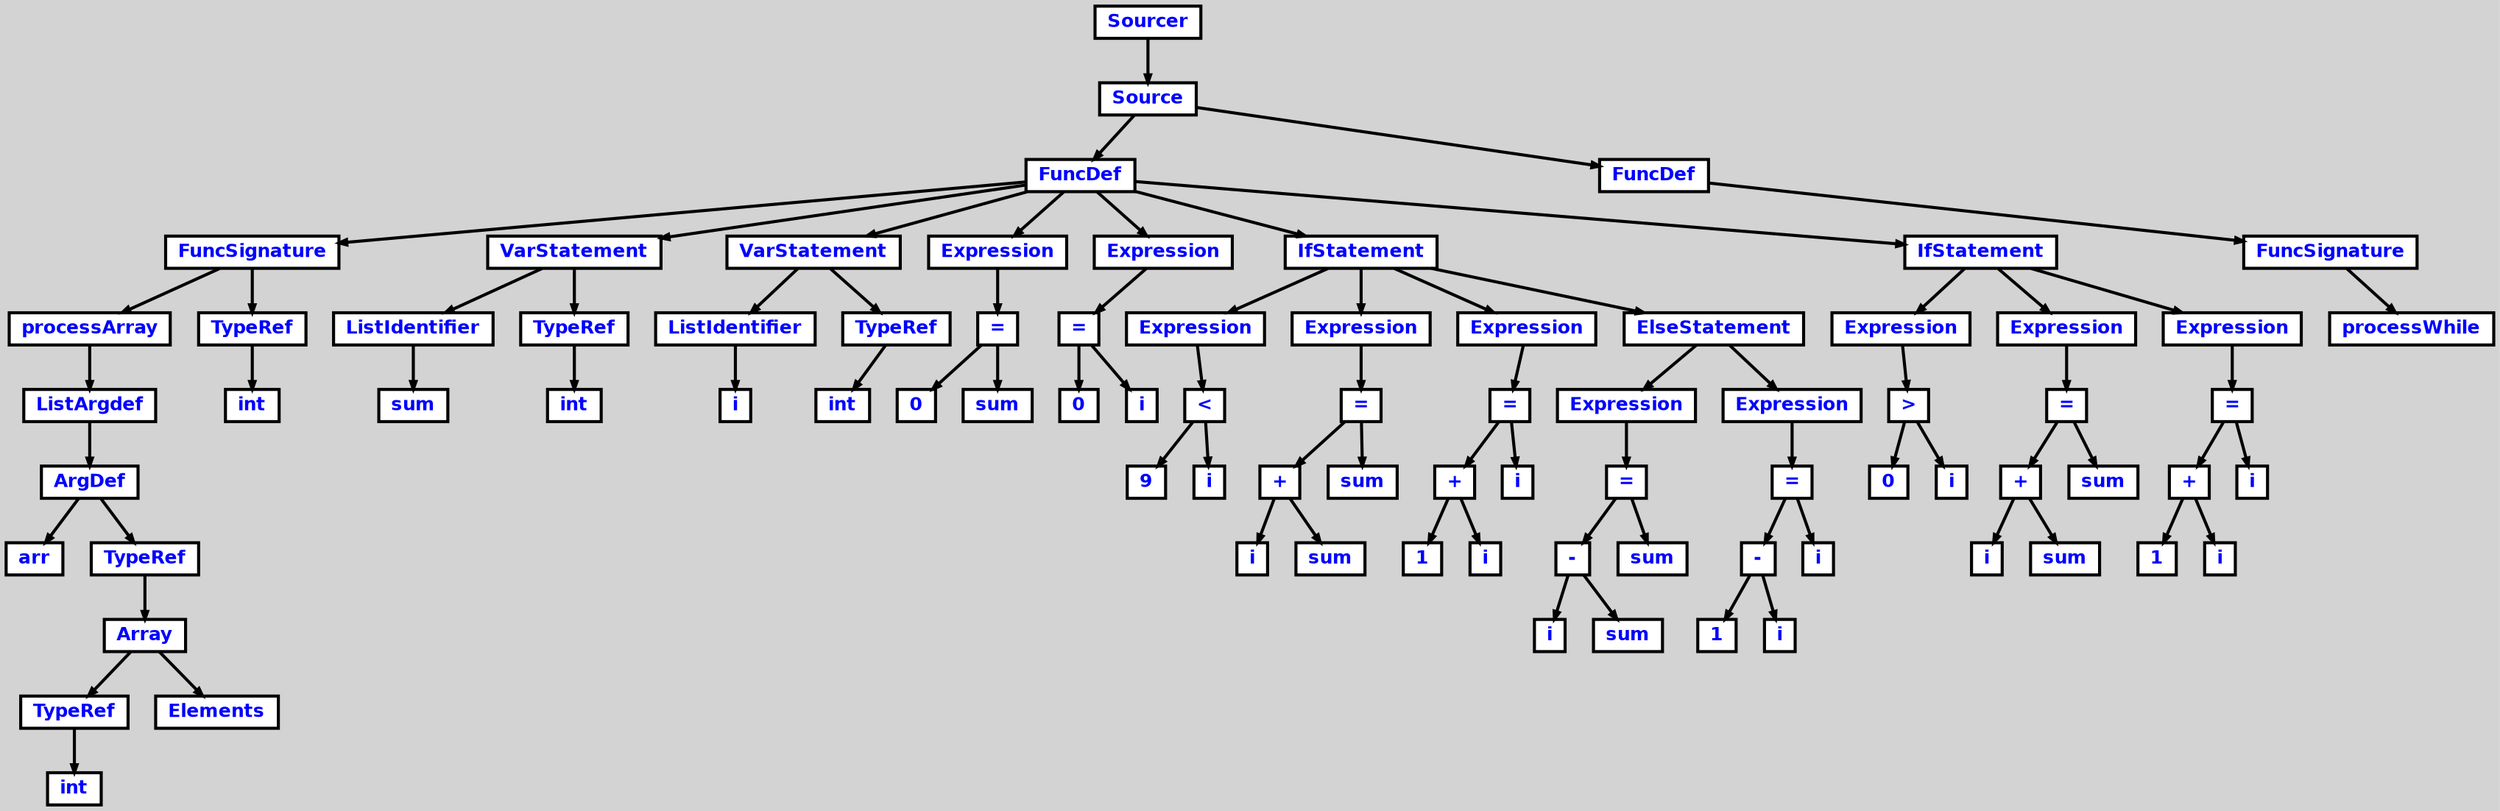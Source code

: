 digraph {

	ordering=out;
	ranksep=.4;
	bgcolor="lightgrey";  node [shape=box, fixedsize=false, fontsize=12, fontname="Helvetica-bold", fontcolor="blue"
	width=.25, height=.25, color="black", fillcolor="white", style="filled, solid, bold"];

	edge [arrowsize=.5, color="black", style="bold"]

	n000001C7570E99B0[label="Sourcer"]
	n000001C7570E9878[label="Source"]
	n000001C7570E6068[label="FuncDef"]
	n000001C7570DC5A0[label="FuncSignature"]
	n000001C7570DC6D8[label="processArray"]
	n000001C7570DC1F8[label="ListArgdef"]
	n000001C7570DBF88[label="ArgDef"]
	n000001C7570DBAA8[label="arr"]
	n000001C7570DBE50[label="TypeRef"]
	n000001C7570DBBE0[label="Array"]
	n000001C7570DB838[label="TypeRef"]
	n000001C7570DB970[label="int"]
	n000001C7570DBD18[label="Elements"]
	n000001C7570DC468[label="TypeRef"]
	n000001C7570DC0C0[label="int"]
	n000001C7570DCCF0[label="VarStatement"]
	n000001C7570DC948[label="ListIdentifier"]
	n000001C7570DC810[label="sum"]
	n000001C7570DCE28[label="TypeRef"]
	n000001C7570DCBB8[label="int"]
	n000001C7570DD308[label="VarStatement"]
	n000001C7570DCF60[label="ListIdentifier"]
	n000001C7570DCA80[label="i"]
	n000001C7570DD440[label="TypeRef"]
	n000001C7570DD1D0[label="int"]
	n000001C7570DDE00[label="Expression"]
	n000001C7570DE2E0[label="="]
	n000001C7570DDF38[label="0"]
	n000001C7570DD6B0[label="sum"]
	n000001C7570DEB68[label="Expression"]
	n000001C7570DF048[label="="]
	n000001C7570DECA0[label="0"]
	n000001C7570DE418[label="i"]
	n000001C7570E4F58[label="IfStatement"]
	n000001C7570E57E0[label="Expression"]
	n000001C7570DFA08[label="<"]
	n000001C7570DFC78[label="9"]
	n000001C7570DF180[label="i"]
	n000001C7570E0C50[label="Expression"]
	n000001C7570E1268[label="="]
	n000001C7570E1130[label="+"]
	n000001C7570E13A0[label="i"]
	n000001C7570E0EC0[label="sum"]
	n000001C7570E0020[label="sum"]
	n000001C7570E2240[label="Expression"]
	n000001C7570E2858[label="="]
	n000001C7570E2720[label="+"]
	n000001C7570E2990[label="1"]
	n000001C7570E24B0[label="i"]
	n000001C7570E1610[label="i"]
	n000001C7570E4CE8[label="ElseStatement"]
	n000001C7570E3830[label="Expression"]
	n000001C7570E3E48[label="="]
	n000001C7570E3D10[label="-"]
	n000001C7570E3F80[label="i"]
	n000001C7570E3AA0[label="sum"]
	n000001C7570E2C00[label="sum"]
	n000001C7570E4E20[label="Expression"]
	n000001C7570E5438[label="="]
	n000001C7570E5300[label="-"]
	n000001C7570E5570[label="1"]
	n000001C7570E5090[label="i"]
	n000001C7570E41F0[label="i"]
	n000001C7570E89D8[label="IfStatement"]
	n000001C7570E8C48[label="Expression"]
	n000001C7570E62D8[label=">"]
	n000001C7570E6548[label="0"]
	n000001C7570E5A50[label="i"]
	n000001C7570E7520[label="Expression"]
	n000001C7570E7B38[label="="]
	n000001C7570E7A00[label="+"]
	n000001C7570E7C70[label="i"]
	n000001C7570E7790[label="sum"]
	n000001C7570E68F0[label="sum"]
	n000001C7570E8B10[label="Expression"]
	n000001C7570E9128[label="="]
	n000001C7570E8FF0[label="+"]
	n000001C7570E9260[label="1"]
	n000001C7570E8D80[label="i"]
	n000001C7570E7EE0[label="i"]
	n000001C7570E9740[label="FuncDef"]
	n000001C7570E94D0[label="FuncSignature"]
	n000001C7570E9608[label="processWhile"]

		n000001C7570E99B0 -> n000001C7570E9878		// Sourcer -> Source
		n000001C7570E9878 -> n000001C7570E6068		// Source -> FuncDef
		n000001C7570E6068 -> n000001C7570DC5A0		// FuncDef -> FuncSignature
		n000001C7570DC5A0 -> n000001C7570DC6D8		// FuncSignature -> processArray
		n000001C7570DC6D8 -> n000001C7570DC1F8		// processArray -> ListArgdef
		n000001C7570DC1F8 -> n000001C7570DBF88		// ListArgdef -> ArgDef
		n000001C7570DBF88 -> n000001C7570DBAA8		// ArgDef -> arr
		n000001C7570DBF88 -> n000001C7570DBE50		// ArgDef -> TypeRef
		n000001C7570DBE50 -> n000001C7570DBBE0		// TypeRef -> Array
		n000001C7570DBBE0 -> n000001C7570DB838		// Array -> TypeRef
		n000001C7570DB838 -> n000001C7570DB970		// TypeRef -> int
		n000001C7570DBBE0 -> n000001C7570DBD18		// Array -> Elements
		n000001C7570DC5A0 -> n000001C7570DC468		// FuncSignature -> TypeRef
		n000001C7570DC468 -> n000001C7570DC0C0		// TypeRef -> int
		n000001C7570E6068 -> n000001C7570DCCF0		// FuncDef -> VarStatement
		n000001C7570DCCF0 -> n000001C7570DC948		// VarStatement -> ListIdentifier
		n000001C7570DC948 -> n000001C7570DC810		// ListIdentifier -> sum
		n000001C7570DCCF0 -> n000001C7570DCE28		// VarStatement -> TypeRef
		n000001C7570DCE28 -> n000001C7570DCBB8		// TypeRef -> int
		n000001C7570E6068 -> n000001C7570DD308		// FuncDef -> VarStatement
		n000001C7570DD308 -> n000001C7570DCF60		// VarStatement -> ListIdentifier
		n000001C7570DCF60 -> n000001C7570DCA80		// ListIdentifier -> i
		n000001C7570DD308 -> n000001C7570DD440		// VarStatement -> TypeRef
		n000001C7570DD440 -> n000001C7570DD1D0		// TypeRef -> int
		n000001C7570E6068 -> n000001C7570DDE00		// FuncDef -> Expression
		n000001C7570DDE00 -> n000001C7570DE2E0		// Expression -> =
		n000001C7570DE2E0 -> n000001C7570DDF38		// = -> 0
		n000001C7570DE2E0 -> n000001C7570DD6B0		// = -> sum
		n000001C7570E6068 -> n000001C7570DEB68		// FuncDef -> Expression
		n000001C7570DEB68 -> n000001C7570DF048		// Expression -> =
		n000001C7570DF048 -> n000001C7570DECA0		// = -> 0
		n000001C7570DF048 -> n000001C7570DE418		// = -> i
		n000001C7570E6068 -> n000001C7570E4F58		// FuncDef -> IfStatement
		n000001C7570E4F58 -> n000001C7570E57E0		// IfStatement -> Expression
		n000001C7570E57E0 -> n000001C7570DFA08		// Expression -> <
		n000001C7570DFA08 -> n000001C7570DFC78		// < -> 9
		n000001C7570DFA08 -> n000001C7570DF180		// < -> i
		n000001C7570E4F58 -> n000001C7570E0C50		// IfStatement -> Expression
		n000001C7570E0C50 -> n000001C7570E1268		// Expression -> =
		n000001C7570E1268 -> n000001C7570E1130		// = -> +
		n000001C7570E1130 -> n000001C7570E13A0		// + -> i
		n000001C7570E1130 -> n000001C7570E0EC0		// + -> sum
		n000001C7570E1268 -> n000001C7570E0020		// = -> sum
		n000001C7570E4F58 -> n000001C7570E2240		// IfStatement -> Expression
		n000001C7570E2240 -> n000001C7570E2858		// Expression -> =
		n000001C7570E2858 -> n000001C7570E2720		// = -> +
		n000001C7570E2720 -> n000001C7570E2990		// + -> 1
		n000001C7570E2720 -> n000001C7570E24B0		// + -> i
		n000001C7570E2858 -> n000001C7570E1610		// = -> i
		n000001C7570E4F58 -> n000001C7570E4CE8		// IfStatement -> ElseStatement
		n000001C7570E4CE8 -> n000001C7570E3830		// ElseStatement -> Expression
		n000001C7570E3830 -> n000001C7570E3E48		// Expression -> =
		n000001C7570E3E48 -> n000001C7570E3D10		// = -> -
		n000001C7570E3D10 -> n000001C7570E3F80		// - -> i
		n000001C7570E3D10 -> n000001C7570E3AA0		// - -> sum
		n000001C7570E3E48 -> n000001C7570E2C00		// = -> sum
		n000001C7570E4CE8 -> n000001C7570E4E20		// ElseStatement -> Expression
		n000001C7570E4E20 -> n000001C7570E5438		// Expression -> =
		n000001C7570E5438 -> n000001C7570E5300		// = -> -
		n000001C7570E5300 -> n000001C7570E5570		// - -> 1
		n000001C7570E5300 -> n000001C7570E5090		// - -> i
		n000001C7570E5438 -> n000001C7570E41F0		// = -> i
		n000001C7570E6068 -> n000001C7570E89D8		// FuncDef -> IfStatement
		n000001C7570E89D8 -> n000001C7570E8C48		// IfStatement -> Expression
		n000001C7570E8C48 -> n000001C7570E62D8		// Expression -> >
		n000001C7570E62D8 -> n000001C7570E6548		// > -> 0
		n000001C7570E62D8 -> n000001C7570E5A50		// > -> i
		n000001C7570E89D8 -> n000001C7570E7520		// IfStatement -> Expression
		n000001C7570E7520 -> n000001C7570E7B38		// Expression -> =
		n000001C7570E7B38 -> n000001C7570E7A00		// = -> +
		n000001C7570E7A00 -> n000001C7570E7C70		// + -> i
		n000001C7570E7A00 -> n000001C7570E7790		// + -> sum
		n000001C7570E7B38 -> n000001C7570E68F0		// = -> sum
		n000001C7570E89D8 -> n000001C7570E8B10		// IfStatement -> Expression
		n000001C7570E8B10 -> n000001C7570E9128		// Expression -> =
		n000001C7570E9128 -> n000001C7570E8FF0		// = -> +
		n000001C7570E8FF0 -> n000001C7570E9260		// + -> 1
		n000001C7570E8FF0 -> n000001C7570E8D80		// + -> i
		n000001C7570E9128 -> n000001C7570E7EE0		// = -> i
		n000001C7570E9878 -> n000001C7570E9740		// Source -> FuncDef
		n000001C7570E9740 -> n000001C7570E94D0		// FuncDef -> FuncSignature
		n000001C7570E94D0 -> n000001C7570E9608		// FuncSignature -> processWhile

}
